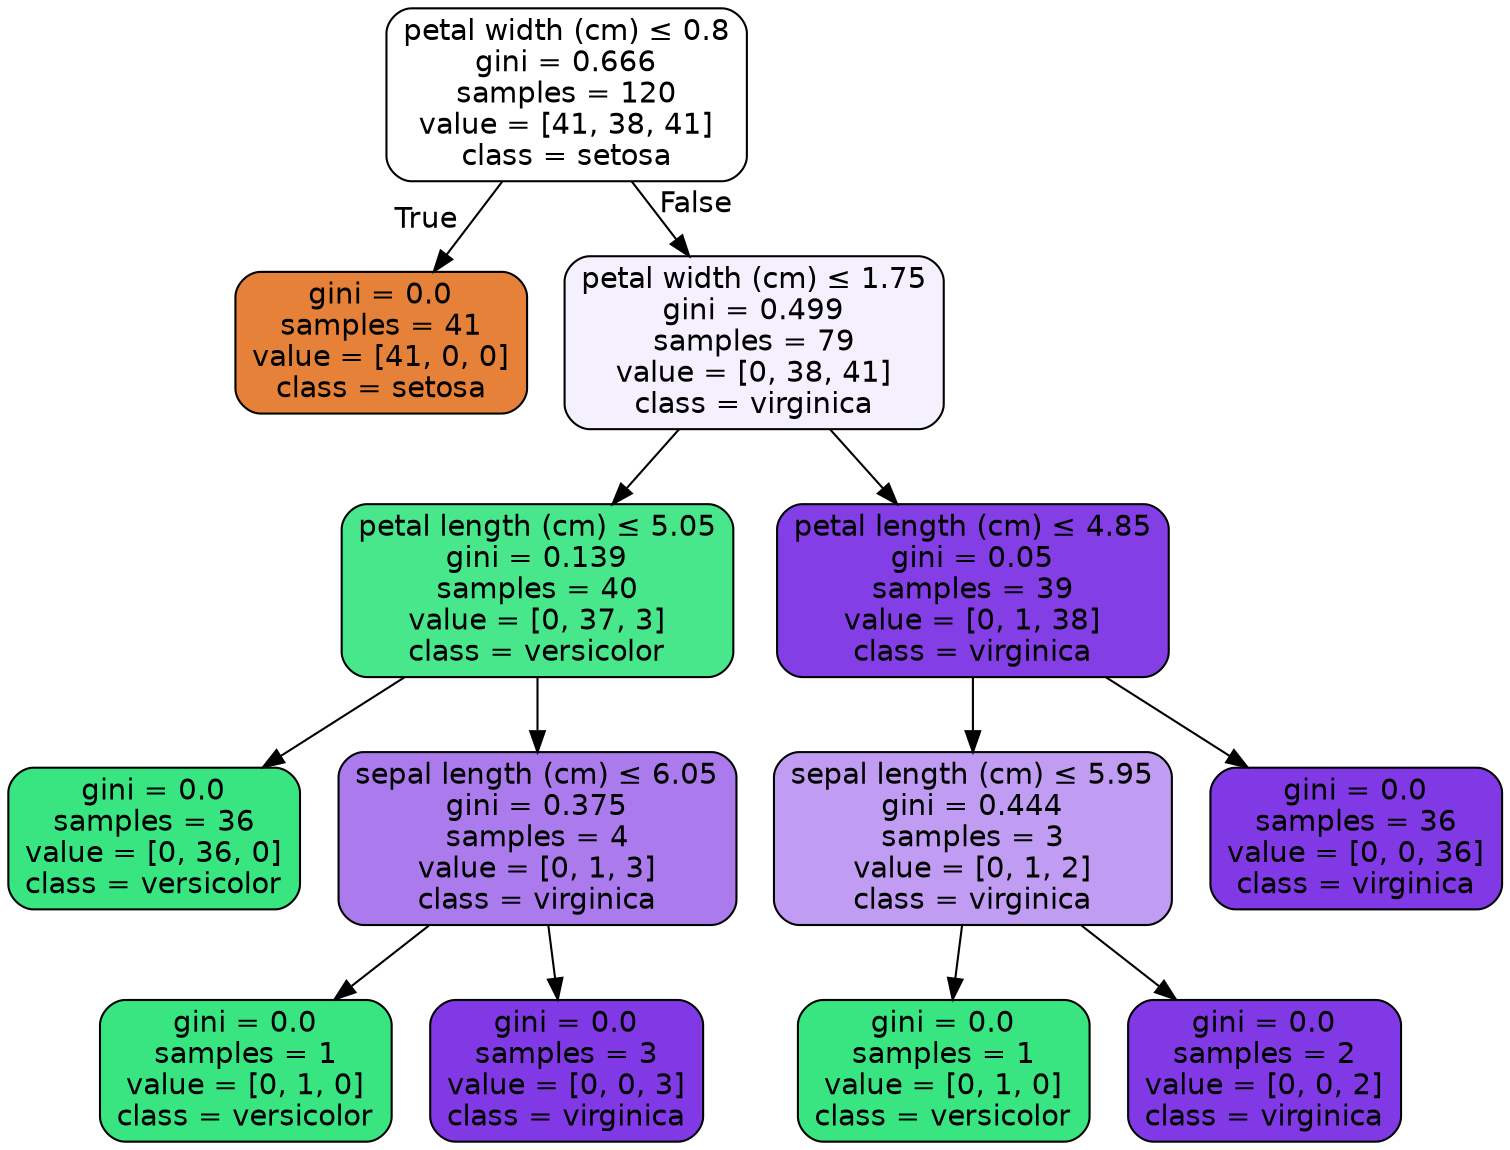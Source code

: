 digraph Tree {
node [shape=box, style="filled, rounded", color="black", fontname=helvetica] ;
edge [fontname=helvetica] ;
0 [label=<petal width (cm) &le; 0.8<br/>gini = 0.666<br/>samples = 120<br/>value = [41, 38, 41]<br/>class = setosa>, fillcolor="#e5813900"] ;
1 [label=<gini = 0.0<br/>samples = 41<br/>value = [41, 0, 0]<br/>class = setosa>, fillcolor="#e58139ff"] ;
0 -> 1 [labeldistance=2.5, labelangle=45, headlabel="True"] ;
2 [label=<petal width (cm) &le; 1.75<br/>gini = 0.499<br/>samples = 79<br/>value = [0, 38, 41]<br/>class = virginica>, fillcolor="#8139e513"] ;
0 -> 2 [labeldistance=2.5, labelangle=-45, headlabel="False"] ;
3 [label=<petal length (cm) &le; 5.05<br/>gini = 0.139<br/>samples = 40<br/>value = [0, 37, 3]<br/>class = versicolor>, fillcolor="#39e581ea"] ;
2 -> 3 ;
4 [label=<gini = 0.0<br/>samples = 36<br/>value = [0, 36, 0]<br/>class = versicolor>, fillcolor="#39e581ff"] ;
3 -> 4 ;
5 [label=<sepal length (cm) &le; 6.05<br/>gini = 0.375<br/>samples = 4<br/>value = [0, 1, 3]<br/>class = virginica>, fillcolor="#8139e5aa"] ;
3 -> 5 ;
6 [label=<gini = 0.0<br/>samples = 1<br/>value = [0, 1, 0]<br/>class = versicolor>, fillcolor="#39e581ff"] ;
5 -> 6 ;
7 [label=<gini = 0.0<br/>samples = 3<br/>value = [0, 0, 3]<br/>class = virginica>, fillcolor="#8139e5ff"] ;
5 -> 7 ;
8 [label=<petal length (cm) &le; 4.85<br/>gini = 0.05<br/>samples = 39<br/>value = [0, 1, 38]<br/>class = virginica>, fillcolor="#8139e5f8"] ;
2 -> 8 ;
9 [label=<sepal length (cm) &le; 5.95<br/>gini = 0.444<br/>samples = 3<br/>value = [0, 1, 2]<br/>class = virginica>, fillcolor="#8139e57f"] ;
8 -> 9 ;
10 [label=<gini = 0.0<br/>samples = 1<br/>value = [0, 1, 0]<br/>class = versicolor>, fillcolor="#39e581ff"] ;
9 -> 10 ;
11 [label=<gini = 0.0<br/>samples = 2<br/>value = [0, 0, 2]<br/>class = virginica>, fillcolor="#8139e5ff"] ;
9 -> 11 ;
12 [label=<gini = 0.0<br/>samples = 36<br/>value = [0, 0, 36]<br/>class = virginica>, fillcolor="#8139e5ff"] ;
8 -> 12 ;
}